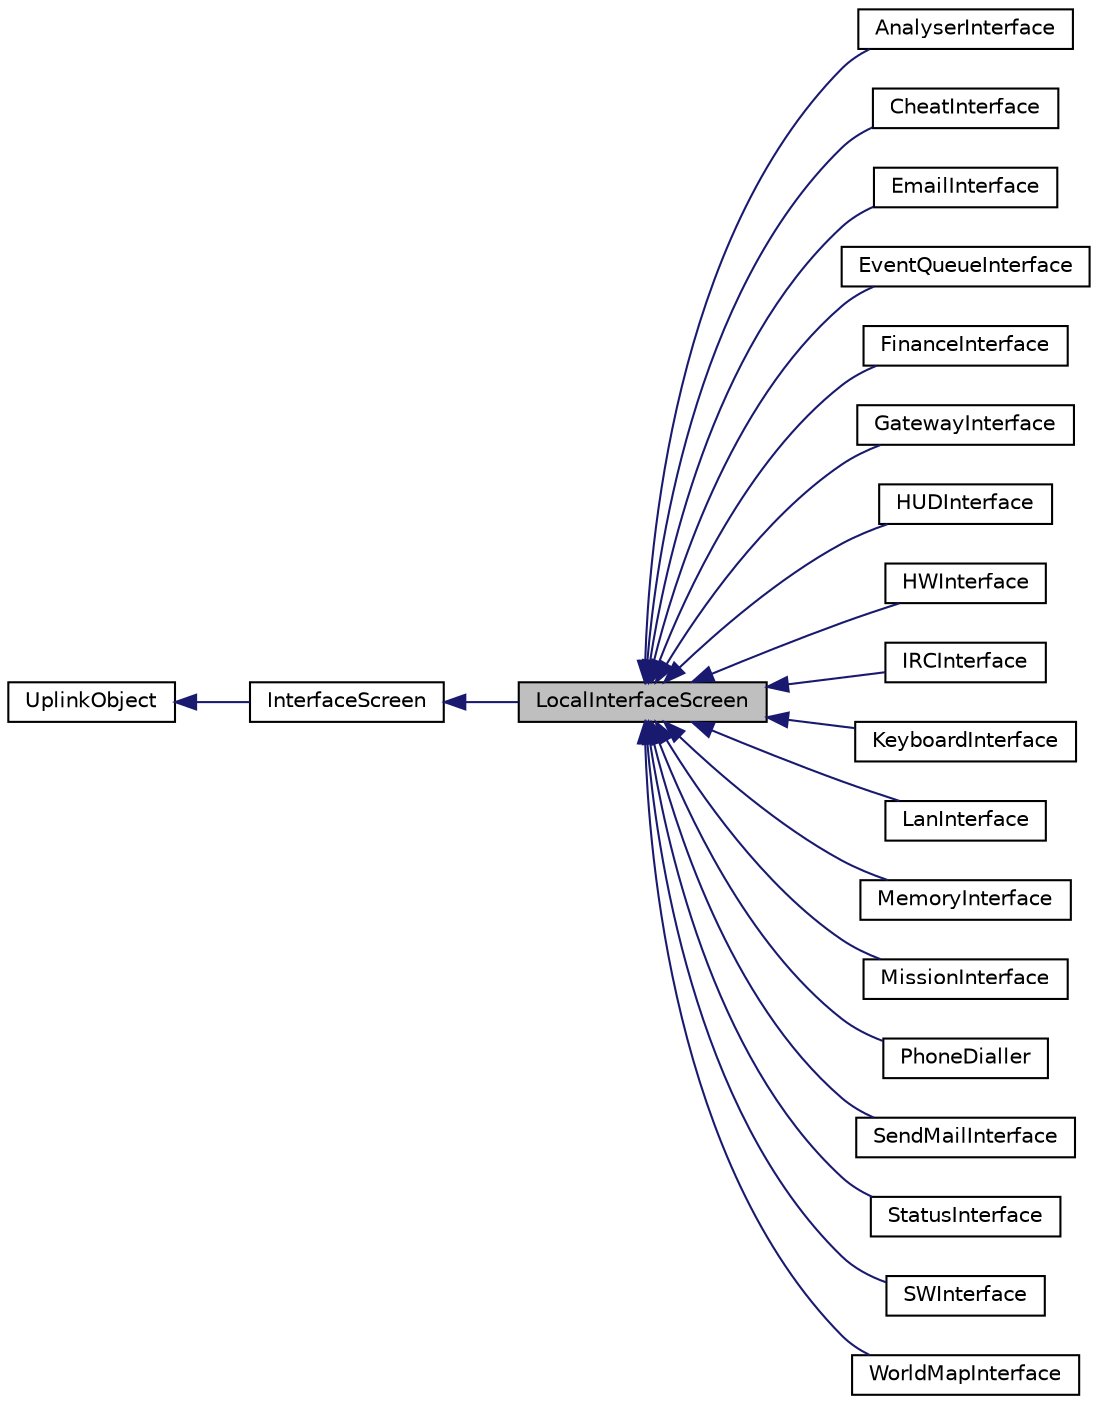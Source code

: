 digraph "LocalInterfaceScreen"
{
 // LATEX_PDF_SIZE
  edge [fontname="Helvetica",fontsize="10",labelfontname="Helvetica",labelfontsize="10"];
  node [fontname="Helvetica",fontsize="10",shape=record];
  rankdir="LR";
  Node1 [label="LocalInterfaceScreen",height=0.2,width=0.4,color="black", fillcolor="grey75", style="filled", fontcolor="black",tooltip="Screen that provides basic functionality of other screens."];
  Node2 -> Node1 [dir="back",color="midnightblue",fontsize="10",style="solid",fontname="Helvetica"];
  Node2 [label="InterfaceScreen",height=0.2,width=0.4,color="black", fillcolor="white", style="filled",URL="$classInterfaceScreen.html",tooltip="InterfaceScreen Class Object."];
  Node3 -> Node2 [dir="back",color="midnightblue",fontsize="10",style="solid",fontname="Helvetica"];
  Node3 [label="UplinkObject",height=0.2,width=0.4,color="black", fillcolor="white", style="filled",URL="$classUplinkObject.html",tooltip="UplinkObject base class."];
  Node1 -> Node4 [dir="back",color="midnightblue",fontsize="10",style="solid",fontname="Helvetica"];
  Node4 [label="AnalyserInterface",height=0.2,width=0.4,color="black", fillcolor="white", style="filled",URL="$classAnalyserInterface.html",tooltip="Screen that shows remote host security systems."];
  Node1 -> Node5 [dir="back",color="midnightblue",fontsize="10",style="solid",fontname="Helvetica"];
  Node5 [label="CheatInterface",height=0.2,width=0.4,color="black", fillcolor="white", style="filled",URL="$classCheatInterface.html",tooltip="Screen to provide cheats."];
  Node1 -> Node6 [dir="back",color="midnightblue",fontsize="10",style="solid",fontname="Helvetica"];
  Node6 [label="EmailInterface",height=0.2,width=0.4,color="black", fillcolor="white", style="filled",URL="$classEmailInterface.html",tooltip="Screen that shows emails."];
  Node1 -> Node7 [dir="back",color="midnightblue",fontsize="10",style="solid",fontname="Helvetica"];
  Node7 [label="EventQueueInterface",height=0.2,width=0.4,color="black", fillcolor="white", style="filled",URL="$classEventQueueInterface.html",tooltip="Screen that shows scheduled events."];
  Node1 -> Node8 [dir="back",color="midnightblue",fontsize="10",style="solid",fontname="Helvetica"];
  Node8 [label="FinanceInterface",height=0.2,width=0.4,color="black", fillcolor="white", style="filled",URL="$classFinanceInterface.html",tooltip="Screen that shows finances."];
  Node1 -> Node9 [dir="back",color="midnightblue",fontsize="10",style="solid",fontname="Helvetica"];
  Node9 [label="GatewayInterface",height=0.2,width=0.4,color="black", fillcolor="white", style="filled",URL="$classGatewayInterface.html",tooltip="Screen that shows the current gateway and upgrades."];
  Node1 -> Node10 [dir="back",color="midnightblue",fontsize="10",style="solid",fontname="Helvetica"];
  Node10 [label="HUDInterface",height=0.2,width=0.4,color="black", fillcolor="white", style="filled",URL="$classHUDInterface.html",tooltip="Screen that shows worldmap, main toolbar, services, messages, etc."];
  Node1 -> Node11 [dir="back",color="midnightblue",fontsize="10",style="solid",fontname="Helvetica"];
  Node11 [label="HWInterface",height=0.2,width=0.4,color="black", fillcolor="white", style="filled",URL="$classHWInterface.html",tooltip="Screen that shows current hardware."];
  Node1 -> Node12 [dir="back",color="midnightblue",fontsize="10",style="solid",fontname="Helvetica"];
  Node12 [label="IRCInterface",height=0.2,width=0.4,color="black", fillcolor="white", style="filled",URL="$classIRCInterface.html",tooltip="Screen for the IRC client."];
  Node1 -> Node13 [dir="back",color="midnightblue",fontsize="10",style="solid",fontname="Helvetica"];
  Node13 [label="KeyboardInterface",height=0.2,width=0.4,color="black", fillcolor="white", style="filled",URL="$classKeyboardInterface.html",tooltip="Virtual Keyboard Tool."];
  Node1 -> Node14 [dir="back",color="midnightblue",fontsize="10",style="solid",fontname="Helvetica"];
  Node14 [label="LanInterface",height=0.2,width=0.4,color="black", fillcolor="white", style="filled",URL="$classLanInterface.html",tooltip="Screen that shows LAN of connected machine."];
  Node1 -> Node15 [dir="back",color="midnightblue",fontsize="10",style="solid",fontname="Helvetica"];
  Node15 [label="MemoryInterface",height=0.2,width=0.4,color="black", fillcolor="white", style="filled",URL="$classMemoryInterface.html",tooltip="Screen that shows memory usage."];
  Node1 -> Node16 [dir="back",color="midnightblue",fontsize="10",style="solid",fontname="Helvetica"];
  Node16 [label="MissionInterface",height=0.2,width=0.4,color="black", fillcolor="white", style="filled",URL="$classMissionInterface.html",tooltip="Screen that shows Mission data."];
  Node1 -> Node17 [dir="back",color="midnightblue",fontsize="10",style="solid",fontname="Helvetica"];
  Node17 [label="PhoneDialler",height=0.2,width=0.4,color="black", fillcolor="white", style="filled",URL="$classPhoneDialler.html",tooltip="Screen that shows the dialer."];
  Node1 -> Node18 [dir="back",color="midnightblue",fontsize="10",style="solid",fontname="Helvetica"];
  Node18 [label="SendMailInterface",height=0.2,width=0.4,color="black", fillcolor="white", style="filled",URL="$classSendMailInterface.html",tooltip="Screen that allows the user to compose an email."];
  Node1 -> Node19 [dir="back",color="midnightblue",fontsize="10",style="solid",fontname="Helvetica"];
  Node19 [label="StatusInterface",height=0.2,width=0.4,color="black", fillcolor="white", style="filled",URL="$classStatusInterface.html",tooltip="Screen that displays the user's status."];
  Node1 -> Node20 [dir="back",color="midnightblue",fontsize="10",style="solid",fontname="Helvetica"];
  Node20 [label="SWInterface",height=0.2,width=0.4,color="black", fillcolor="white", style="filled",URL="$classSWInterface.html",tooltip="Screen that displays \"Start\" button."];
  Node1 -> Node21 [dir="back",color="midnightblue",fontsize="10",style="solid",fontname="Helvetica"];
  Node21 [label="WorldMapInterface",height=0.2,width=0.4,color="black", fillcolor="white", style="filled",URL="$classWorldMapInterface.html",tooltip="Screen that shows the world map."];
}
